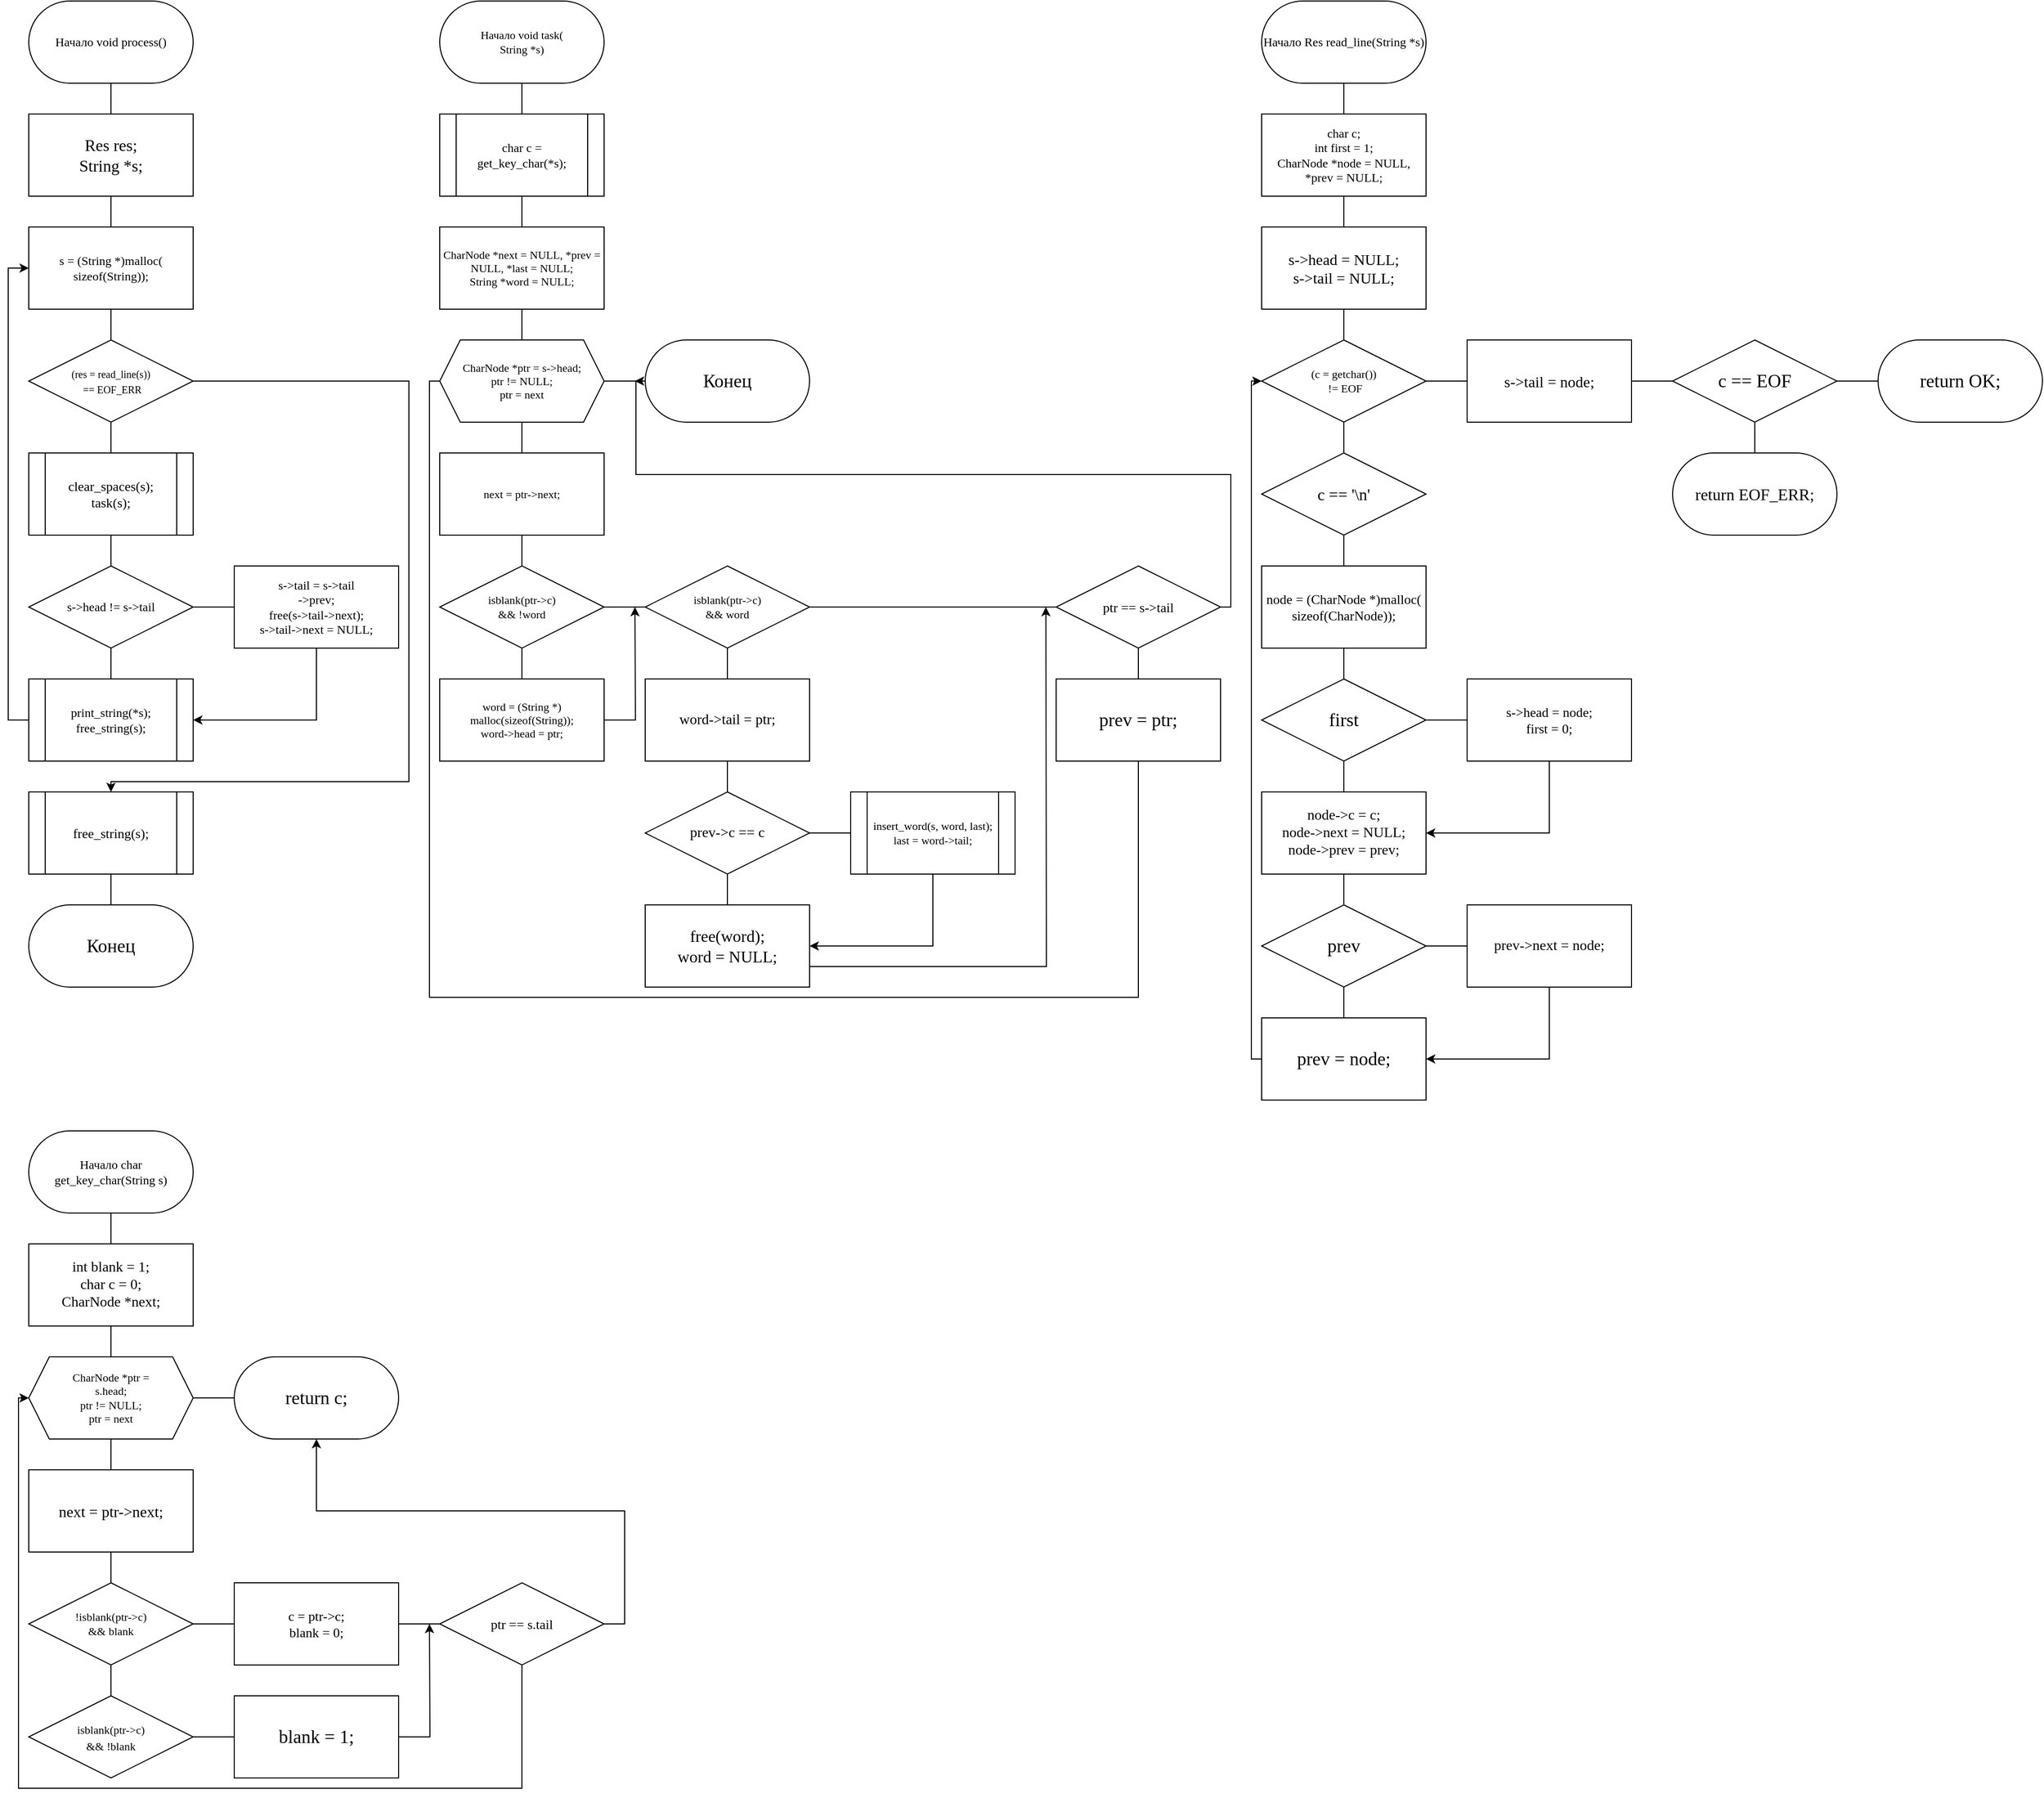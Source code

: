 <mxfile version="26.0.11">
  <diagram name="Страница — 1" id="3nzdwioMNdU5bhjPpn4M">
    <mxGraphModel dx="1164" dy="1396" grid="1" gridSize="10" guides="1" tooltips="1" connect="1" arrows="1" fold="1" page="1" pageScale="1" pageWidth="3300" pageHeight="2339" math="0" shadow="0">
      <root>
        <mxCell id="0" />
        <mxCell id="1" parent="0" />
        <mxCell id="YGld60m3BobG-WvfS-7C-3" style="edgeStyle=orthogonalEdgeStyle;rounded=0;orthogonalLoop=1;jettySize=auto;html=1;exitX=0.5;exitY=1;exitDx=0;exitDy=0;entryX=0.5;entryY=0;entryDx=0;entryDy=0;endArrow=none;startFill=0;" edge="1" parent="1" source="XzOcoUJZ9QDszm1NcNFP-1" target="XzOcoUJZ9QDszm1NcNFP-2">
          <mxGeometry relative="1" as="geometry" />
        </mxCell>
        <mxCell id="XzOcoUJZ9QDszm1NcNFP-1" value="&lt;font face=&quot;Lucida Console&quot;&gt;Начало void process()&lt;/font&gt;" style="rounded=1;whiteSpace=wrap;html=1;arcSize=50;" parent="1" vertex="1">
          <mxGeometry x="40" y="40" width="160" height="80" as="geometry" />
        </mxCell>
        <mxCell id="YGld60m3BobG-WvfS-7C-4" style="edgeStyle=orthogonalEdgeStyle;shape=connector;rounded=0;orthogonalLoop=1;jettySize=auto;html=1;exitX=0.5;exitY=1;exitDx=0;exitDy=0;entryX=0.5;entryY=0;entryDx=0;entryDy=0;strokeColor=default;align=center;verticalAlign=middle;fontFamily=Helvetica;fontSize=11;fontColor=default;labelBackgroundColor=default;startFill=0;endArrow=none;" edge="1" parent="1" source="XzOcoUJZ9QDszm1NcNFP-2" target="XzOcoUJZ9QDszm1NcNFP-3">
          <mxGeometry relative="1" as="geometry" />
        </mxCell>
        <mxCell id="XzOcoUJZ9QDszm1NcNFP-2" value="&lt;font style=&quot;font-size: 16px;&quot; face=&quot;Lucida Console&quot;&gt;Res res;&lt;/font&gt;&lt;div&gt;&lt;font style=&quot;font-size: 16px;&quot; face=&quot;Lucida Console&quot;&gt;String *s;&lt;/font&gt;&lt;/div&gt;" style="rounded=0;whiteSpace=wrap;html=1;strokeColor=default;align=center;verticalAlign=middle;arcSize=50;fontFamily=Helvetica;fontSize=12;fontColor=default;fillColor=default;" parent="1" vertex="1">
          <mxGeometry x="40" y="150" width="160" height="80" as="geometry" />
        </mxCell>
        <mxCell id="YGld60m3BobG-WvfS-7C-5" style="edgeStyle=orthogonalEdgeStyle;shape=connector;rounded=0;orthogonalLoop=1;jettySize=auto;html=1;exitX=0.5;exitY=1;exitDx=0;exitDy=0;entryX=0.5;entryY=0;entryDx=0;entryDy=0;strokeColor=default;align=center;verticalAlign=middle;fontFamily=Helvetica;fontSize=11;fontColor=default;labelBackgroundColor=default;startFill=0;endArrow=none;" edge="1" parent="1" source="XzOcoUJZ9QDszm1NcNFP-3" target="XzOcoUJZ9QDszm1NcNFP-4">
          <mxGeometry relative="1" as="geometry" />
        </mxCell>
        <mxCell id="XzOcoUJZ9QDszm1NcNFP-3" value="&lt;font face=&quot;Lucida Console&quot;&gt;s = (String *)malloc(&lt;br&gt;sizeof(String));&lt;/font&gt;" style="rounded=0;whiteSpace=wrap;html=1;strokeColor=default;align=center;verticalAlign=middle;arcSize=50;fontFamily=Helvetica;fontSize=12;fontColor=default;fillColor=default;" parent="1" vertex="1">
          <mxGeometry x="40" y="260" width="160" height="80" as="geometry" />
        </mxCell>
        <mxCell id="YGld60m3BobG-WvfS-7C-6" style="edgeStyle=orthogonalEdgeStyle;shape=connector;rounded=0;orthogonalLoop=1;jettySize=auto;html=1;exitX=0.5;exitY=1;exitDx=0;exitDy=0;entryX=0.5;entryY=0;entryDx=0;entryDy=0;strokeColor=default;align=center;verticalAlign=middle;fontFamily=Helvetica;fontSize=11;fontColor=default;labelBackgroundColor=default;startFill=0;endArrow=none;" edge="1" parent="1" source="XzOcoUJZ9QDszm1NcNFP-4" target="XzOcoUJZ9QDszm1NcNFP-6">
          <mxGeometry relative="1" as="geometry" />
        </mxCell>
        <mxCell id="YGld60m3BobG-WvfS-7C-13" style="edgeStyle=orthogonalEdgeStyle;shape=connector;rounded=0;orthogonalLoop=1;jettySize=auto;html=1;exitX=1;exitY=0.5;exitDx=0;exitDy=0;entryX=0.5;entryY=0;entryDx=0;entryDy=0;strokeColor=default;align=center;verticalAlign=middle;fontFamily=Helvetica;fontSize=11;fontColor=default;labelBackgroundColor=default;startFill=0;endArrow=classic;endFill=1;" edge="1" parent="1" source="XzOcoUJZ9QDszm1NcNFP-4" target="YGld60m3BobG-WvfS-7C-1">
          <mxGeometry relative="1" as="geometry">
            <Array as="points">
              <mxPoint x="410" y="410" />
              <mxPoint x="410" y="800" />
              <mxPoint x="120" y="800" />
            </Array>
          </mxGeometry>
        </mxCell>
        <mxCell id="XzOcoUJZ9QDszm1NcNFP-4" value="&lt;font style=&quot;font-size: 10px;&quot; face=&quot;Lucida Console&quot;&gt;(res = read_line(s))&lt;br&gt;&amp;nbsp;== EOF_ERR&lt;/font&gt;" style="rhombus;whiteSpace=wrap;html=1;rounded=0;strokeColor=default;align=center;verticalAlign=middle;arcSize=50;fontFamily=Helvetica;fontSize=12;fontColor=default;fillColor=default;" parent="1" vertex="1">
          <mxGeometry x="40" y="370" width="160" height="80" as="geometry" />
        </mxCell>
        <mxCell id="YGld60m3BobG-WvfS-7C-7" style="edgeStyle=orthogonalEdgeStyle;shape=connector;rounded=0;orthogonalLoop=1;jettySize=auto;html=1;exitX=0.5;exitY=1;exitDx=0;exitDy=0;entryX=0.5;entryY=0;entryDx=0;entryDy=0;strokeColor=default;align=center;verticalAlign=middle;fontFamily=Helvetica;fontSize=11;fontColor=default;labelBackgroundColor=default;startFill=0;endArrow=none;" edge="1" parent="1" source="XzOcoUJZ9QDszm1NcNFP-6" target="XzOcoUJZ9QDszm1NcNFP-7">
          <mxGeometry relative="1" as="geometry" />
        </mxCell>
        <mxCell id="XzOcoUJZ9QDszm1NcNFP-6" value="&lt;font style=&quot;font-size: 13px;&quot; face=&quot;Lucida Console&quot;&gt;clear_spaces(s);&lt;br&gt;task(s);&lt;/font&gt;" style="shape=process;whiteSpace=wrap;html=1;backgroundOutline=1;rounded=0;strokeColor=default;align=center;verticalAlign=middle;arcSize=50;fontFamily=Helvetica;fontSize=12;fontColor=default;fillColor=default;" parent="1" vertex="1">
          <mxGeometry x="40" y="480" width="160" height="80" as="geometry" />
        </mxCell>
        <mxCell id="YGld60m3BobG-WvfS-7C-8" style="edgeStyle=orthogonalEdgeStyle;shape=connector;rounded=0;orthogonalLoop=1;jettySize=auto;html=1;exitX=1;exitY=0.5;exitDx=0;exitDy=0;entryX=0;entryY=0.5;entryDx=0;entryDy=0;strokeColor=default;align=center;verticalAlign=middle;fontFamily=Helvetica;fontSize=11;fontColor=default;labelBackgroundColor=default;startFill=0;endArrow=none;" edge="1" parent="1" source="XzOcoUJZ9QDszm1NcNFP-7" target="XzOcoUJZ9QDszm1NcNFP-8">
          <mxGeometry relative="1" as="geometry" />
        </mxCell>
        <mxCell id="YGld60m3BobG-WvfS-7C-9" style="edgeStyle=orthogonalEdgeStyle;shape=connector;rounded=0;orthogonalLoop=1;jettySize=auto;html=1;exitX=0.5;exitY=1;exitDx=0;exitDy=0;entryX=0.5;entryY=0;entryDx=0;entryDy=0;strokeColor=default;align=center;verticalAlign=middle;fontFamily=Helvetica;fontSize=11;fontColor=default;labelBackgroundColor=default;startFill=0;endArrow=none;" edge="1" parent="1" source="XzOcoUJZ9QDszm1NcNFP-7" target="XzOcoUJZ9QDszm1NcNFP-9">
          <mxGeometry relative="1" as="geometry" />
        </mxCell>
        <mxCell id="XzOcoUJZ9QDszm1NcNFP-7" value="&lt;font face=&quot;Lucida Console&quot;&gt;s-&amp;gt;head != s-&amp;gt;tail&lt;/font&gt;" style="rhombus;whiteSpace=wrap;html=1;rounded=0;strokeColor=default;align=center;verticalAlign=middle;arcSize=50;fontFamily=Helvetica;fontSize=12;fontColor=default;fillColor=default;" parent="1" vertex="1">
          <mxGeometry x="40" y="590" width="160" height="80" as="geometry" />
        </mxCell>
        <mxCell id="YGld60m3BobG-WvfS-7C-14" style="edgeStyle=orthogonalEdgeStyle;shape=connector;rounded=0;orthogonalLoop=1;jettySize=auto;html=1;exitX=0.5;exitY=1;exitDx=0;exitDy=0;entryX=1;entryY=0.5;entryDx=0;entryDy=0;strokeColor=default;align=center;verticalAlign=middle;fontFamily=Helvetica;fontSize=11;fontColor=default;labelBackgroundColor=default;startFill=0;endArrow=classic;endFill=1;" edge="1" parent="1" source="XzOcoUJZ9QDszm1NcNFP-8" target="XzOcoUJZ9QDszm1NcNFP-9">
          <mxGeometry relative="1" as="geometry" />
        </mxCell>
        <mxCell id="XzOcoUJZ9QDszm1NcNFP-8" value="&lt;font face=&quot;Lucida Console&quot;&gt;s-&amp;gt;tail = s-&amp;gt;tail&lt;br&gt;-&amp;gt;prev;&lt;br&gt;free(s-&amp;gt;tail-&amp;gt;next);&lt;br&gt;s-&amp;gt;tail-&amp;gt;next = NULL;&lt;/font&gt;" style="rounded=0;whiteSpace=wrap;html=1;strokeColor=default;align=center;verticalAlign=middle;arcSize=50;fontFamily=Helvetica;fontSize=12;fontColor=default;fillColor=default;" parent="1" vertex="1">
          <mxGeometry x="240" y="590" width="160" height="80" as="geometry" />
        </mxCell>
        <mxCell id="YGld60m3BobG-WvfS-7C-12" style="edgeStyle=orthogonalEdgeStyle;shape=connector;rounded=0;orthogonalLoop=1;jettySize=auto;html=1;exitX=0;exitY=0.5;exitDx=0;exitDy=0;entryX=0;entryY=0.5;entryDx=0;entryDy=0;strokeColor=default;align=center;verticalAlign=middle;fontFamily=Helvetica;fontSize=11;fontColor=default;labelBackgroundColor=default;startFill=0;endArrow=classic;endFill=1;" edge="1" parent="1" source="XzOcoUJZ9QDszm1NcNFP-9" target="XzOcoUJZ9QDszm1NcNFP-3">
          <mxGeometry relative="1" as="geometry" />
        </mxCell>
        <mxCell id="XzOcoUJZ9QDszm1NcNFP-9" value="&lt;font face=&quot;Lucida Console&quot;&gt;print_string(*s);&lt;br&gt;free_string(s);&lt;/font&gt;" style="shape=process;whiteSpace=wrap;html=1;backgroundOutline=1;rounded=0;strokeColor=default;align=center;verticalAlign=middle;arcSize=50;fontFamily=Helvetica;fontSize=12;fontColor=default;fillColor=default;" parent="1" vertex="1">
          <mxGeometry x="40" y="700" width="160" height="80" as="geometry" />
        </mxCell>
        <mxCell id="YGld60m3BobG-WvfS-7C-11" style="edgeStyle=orthogonalEdgeStyle;shape=connector;rounded=0;orthogonalLoop=1;jettySize=auto;html=1;exitX=0.5;exitY=1;exitDx=0;exitDy=0;entryX=0.5;entryY=0;entryDx=0;entryDy=0;strokeColor=default;align=center;verticalAlign=middle;fontFamily=Helvetica;fontSize=11;fontColor=default;labelBackgroundColor=default;startFill=0;endArrow=none;" edge="1" parent="1" source="YGld60m3BobG-WvfS-7C-1" target="YGld60m3BobG-WvfS-7C-2">
          <mxGeometry relative="1" as="geometry" />
        </mxCell>
        <mxCell id="YGld60m3BobG-WvfS-7C-1" value="&lt;font style=&quot;font-size: 13px;&quot; face=&quot;Lucida Console&quot;&gt;free_string(s);&lt;/font&gt;" style="shape=process;whiteSpace=wrap;html=1;backgroundOutline=1;" vertex="1" parent="1">
          <mxGeometry x="40" y="810" width="160" height="80" as="geometry" />
        </mxCell>
        <mxCell id="YGld60m3BobG-WvfS-7C-2" value="&lt;font style=&quot;font-size: 18px;&quot; face=&quot;Lucida Console&quot;&gt;Конец&lt;/font&gt;" style="rounded=1;whiteSpace=wrap;html=1;arcSize=50;" vertex="1" parent="1">
          <mxGeometry x="40" y="920" width="160" height="80" as="geometry" />
        </mxCell>
        <mxCell id="YGld60m3BobG-WvfS-7C-30" style="edgeStyle=orthogonalEdgeStyle;shape=connector;rounded=0;orthogonalLoop=1;jettySize=auto;html=1;exitX=0.5;exitY=1;exitDx=0;exitDy=0;entryX=0.5;entryY=0;entryDx=0;entryDy=0;strokeColor=default;align=center;verticalAlign=middle;fontFamily=Helvetica;fontSize=11;fontColor=default;labelBackgroundColor=default;startFill=0;endArrow=none;" edge="1" parent="1" source="YGld60m3BobG-WvfS-7C-15" target="YGld60m3BobG-WvfS-7C-17">
          <mxGeometry relative="1" as="geometry" />
        </mxCell>
        <mxCell id="YGld60m3BobG-WvfS-7C-15" value="&lt;font face=&quot;Lucida Console&quot;&gt;Начало void task(&lt;br&gt;String *s)&lt;/font&gt;" style="rounded=1;whiteSpace=wrap;html=1;fontFamily=Helvetica;fontSize=11;fontColor=default;labelBackgroundColor=default;arcSize=50;" vertex="1" parent="1">
          <mxGeometry x="440" y="40" width="160" height="80" as="geometry" />
        </mxCell>
        <mxCell id="YGld60m3BobG-WvfS-7C-31" style="edgeStyle=orthogonalEdgeStyle;shape=connector;rounded=0;orthogonalLoop=1;jettySize=auto;html=1;exitX=0.5;exitY=1;exitDx=0;exitDy=0;entryX=0.5;entryY=0;entryDx=0;entryDy=0;strokeColor=default;align=center;verticalAlign=middle;fontFamily=Helvetica;fontSize=11;fontColor=default;labelBackgroundColor=default;startFill=0;endArrow=none;" edge="1" parent="1" source="YGld60m3BobG-WvfS-7C-17" target="YGld60m3BobG-WvfS-7C-18">
          <mxGeometry relative="1" as="geometry" />
        </mxCell>
        <mxCell id="YGld60m3BobG-WvfS-7C-17" value="&lt;font face=&quot;Lucida Console&quot;&gt;char c = get_key_char(*s);&lt;/font&gt;" style="shape=process;whiteSpace=wrap;html=1;backgroundOutline=1;" vertex="1" parent="1">
          <mxGeometry x="440" y="150" width="160" height="80" as="geometry" />
        </mxCell>
        <mxCell id="YGld60m3BobG-WvfS-7C-32" style="edgeStyle=orthogonalEdgeStyle;shape=connector;rounded=0;orthogonalLoop=1;jettySize=auto;html=1;exitX=0.5;exitY=1;exitDx=0;exitDy=0;entryX=0.5;entryY=0;entryDx=0;entryDy=0;strokeColor=default;align=center;verticalAlign=middle;fontFamily=Helvetica;fontSize=11;fontColor=default;labelBackgroundColor=default;startFill=0;endArrow=none;" edge="1" parent="1" source="YGld60m3BobG-WvfS-7C-18" target="YGld60m3BobG-WvfS-7C-19">
          <mxGeometry relative="1" as="geometry" />
        </mxCell>
        <mxCell id="YGld60m3BobG-WvfS-7C-18" value="&lt;font face=&quot;Lucida Console&quot;&gt;CharNode *next = NULL, *prev = NULL, *last = NULL;&lt;/font&gt;&lt;div&gt;&lt;font face=&quot;Lucida Console&quot;&gt;String *word = NULL;&lt;/font&gt;&lt;/div&gt;" style="rounded=0;whiteSpace=wrap;html=1;fontFamily=Helvetica;fontSize=11;fontColor=default;labelBackgroundColor=none;" vertex="1" parent="1">
          <mxGeometry x="440" y="260" width="160" height="80" as="geometry" />
        </mxCell>
        <mxCell id="YGld60m3BobG-WvfS-7C-33" style="edgeStyle=orthogonalEdgeStyle;shape=connector;rounded=0;orthogonalLoop=1;jettySize=auto;html=1;exitX=0.5;exitY=1;exitDx=0;exitDy=0;entryX=0.5;entryY=0;entryDx=0;entryDy=0;strokeColor=default;align=center;verticalAlign=middle;fontFamily=Helvetica;fontSize=11;fontColor=default;labelBackgroundColor=default;startFill=0;endArrow=none;" edge="1" parent="1" source="YGld60m3BobG-WvfS-7C-19" target="YGld60m3BobG-WvfS-7C-20">
          <mxGeometry relative="1" as="geometry" />
        </mxCell>
        <mxCell id="YGld60m3BobG-WvfS-7C-46" style="edgeStyle=orthogonalEdgeStyle;shape=connector;rounded=0;orthogonalLoop=1;jettySize=auto;html=1;exitX=1;exitY=0.5;exitDx=0;exitDy=0;entryX=0;entryY=0.5;entryDx=0;entryDy=0;strokeColor=default;align=center;verticalAlign=middle;fontFamily=Helvetica;fontSize=11;fontColor=default;labelBackgroundColor=default;startFill=0;endArrow=none;" edge="1" parent="1" source="YGld60m3BobG-WvfS-7C-19" target="YGld60m3BobG-WvfS-7C-45">
          <mxGeometry relative="1" as="geometry" />
        </mxCell>
        <mxCell id="YGld60m3BobG-WvfS-7C-19" value="&lt;font face=&quot;Lucida Console&quot;&gt;CharNode *ptr = s-&amp;gt;head;&lt;br&gt;ptr != NULL;&lt;br&gt;ptr = next&lt;/font&gt;" style="shape=hexagon;perimeter=hexagonPerimeter2;whiteSpace=wrap;html=1;fixedSize=1;fontFamily=Helvetica;fontSize=11;fontColor=default;labelBackgroundColor=none;" vertex="1" parent="1">
          <mxGeometry x="440" y="370" width="160" height="80" as="geometry" />
        </mxCell>
        <mxCell id="YGld60m3BobG-WvfS-7C-34" style="edgeStyle=orthogonalEdgeStyle;shape=connector;rounded=0;orthogonalLoop=1;jettySize=auto;html=1;exitX=0.5;exitY=1;exitDx=0;exitDy=0;entryX=0.5;entryY=0;entryDx=0;entryDy=0;strokeColor=default;align=center;verticalAlign=middle;fontFamily=Helvetica;fontSize=11;fontColor=default;labelBackgroundColor=default;startFill=0;endArrow=none;" edge="1" parent="1" source="YGld60m3BobG-WvfS-7C-20" target="YGld60m3BobG-WvfS-7C-21">
          <mxGeometry relative="1" as="geometry" />
        </mxCell>
        <mxCell id="YGld60m3BobG-WvfS-7C-20" value="&lt;font face=&quot;Lucida Console&quot;&gt;next = ptr-&amp;gt;next;&lt;/font&gt;" style="rounded=0;whiteSpace=wrap;html=1;fontFamily=Helvetica;fontSize=11;fontColor=default;labelBackgroundColor=default;" vertex="1" parent="1">
          <mxGeometry x="440" y="480" width="160" height="80" as="geometry" />
        </mxCell>
        <mxCell id="YGld60m3BobG-WvfS-7C-35" style="edgeStyle=orthogonalEdgeStyle;shape=connector;rounded=0;orthogonalLoop=1;jettySize=auto;html=1;exitX=0.5;exitY=1;exitDx=0;exitDy=0;entryX=0.5;entryY=0;entryDx=0;entryDy=0;strokeColor=default;align=center;verticalAlign=middle;fontFamily=Helvetica;fontSize=11;fontColor=default;labelBackgroundColor=default;startFill=0;endArrow=none;" edge="1" parent="1" source="YGld60m3BobG-WvfS-7C-21" target="YGld60m3BobG-WvfS-7C-22">
          <mxGeometry relative="1" as="geometry" />
        </mxCell>
        <mxCell id="YGld60m3BobG-WvfS-7C-36" style="edgeStyle=orthogonalEdgeStyle;shape=connector;rounded=0;orthogonalLoop=1;jettySize=auto;html=1;exitX=1;exitY=0.5;exitDx=0;exitDy=0;entryX=0;entryY=0.5;entryDx=0;entryDy=0;strokeColor=default;align=center;verticalAlign=middle;fontFamily=Helvetica;fontSize=11;fontColor=default;labelBackgroundColor=default;startFill=0;endArrow=none;" edge="1" parent="1" source="YGld60m3BobG-WvfS-7C-21" target="YGld60m3BobG-WvfS-7C-23">
          <mxGeometry relative="1" as="geometry" />
        </mxCell>
        <mxCell id="YGld60m3BobG-WvfS-7C-21" value="&lt;font face=&quot;Lucida Console&quot;&gt;isblank(ptr-&amp;gt;c) &lt;br&gt;&amp;amp;&amp;amp; !word&lt;/font&gt;" style="rhombus;whiteSpace=wrap;html=1;fontFamily=Helvetica;fontSize=11;fontColor=default;labelBackgroundColor=none;" vertex="1" parent="1">
          <mxGeometry x="440" y="590" width="160" height="80" as="geometry" />
        </mxCell>
        <mxCell id="YGld60m3BobG-WvfS-7C-37" style="edgeStyle=orthogonalEdgeStyle;shape=connector;rounded=0;orthogonalLoop=1;jettySize=auto;html=1;exitX=1;exitY=0.5;exitDx=0;exitDy=0;strokeColor=default;align=center;verticalAlign=middle;fontFamily=Helvetica;fontSize=11;fontColor=default;labelBackgroundColor=default;startFill=0;endArrow=classic;endFill=1;" edge="1" parent="1" source="YGld60m3BobG-WvfS-7C-22">
          <mxGeometry relative="1" as="geometry">
            <mxPoint x="630" y="630.0" as="targetPoint" />
          </mxGeometry>
        </mxCell>
        <mxCell id="YGld60m3BobG-WvfS-7C-22" value="&lt;div&gt;&lt;font&gt;&lt;font face=&quot;Lucida Console&quot; style=&quot;&quot;&gt;word = (String *)&lt;br&gt;malloc(sizeof(String));&lt;br&gt;&lt;/font&gt;&lt;span style=&quot;font-family: &amp;quot;Lucida Console&amp;quot;; color: light-dark(rgb(0, 0, 0), rgb(255, 255, 255));&quot;&gt;word-&amp;gt;head = ptr;&lt;/span&gt;&lt;/font&gt;&lt;/div&gt;" style="rounded=0;whiteSpace=wrap;html=1;fontFamily=Helvetica;fontSize=11;fontColor=default;labelBackgroundColor=none;" vertex="1" parent="1">
          <mxGeometry x="440" y="700" width="160" height="80" as="geometry" />
        </mxCell>
        <mxCell id="YGld60m3BobG-WvfS-7C-38" style="edgeStyle=orthogonalEdgeStyle;shape=connector;rounded=0;orthogonalLoop=1;jettySize=auto;html=1;exitX=0.5;exitY=1;exitDx=0;exitDy=0;entryX=0.5;entryY=0;entryDx=0;entryDy=0;strokeColor=default;align=center;verticalAlign=middle;fontFamily=Helvetica;fontSize=11;fontColor=default;labelBackgroundColor=default;startFill=0;endArrow=none;" edge="1" parent="1" source="YGld60m3BobG-WvfS-7C-23" target="YGld60m3BobG-WvfS-7C-24">
          <mxGeometry relative="1" as="geometry" />
        </mxCell>
        <mxCell id="YGld60m3BobG-WvfS-7C-43" style="edgeStyle=orthogonalEdgeStyle;shape=connector;rounded=0;orthogonalLoop=1;jettySize=auto;html=1;exitX=1;exitY=0.5;exitDx=0;exitDy=0;entryX=0;entryY=0.5;entryDx=0;entryDy=0;strokeColor=default;align=center;verticalAlign=middle;fontFamily=Helvetica;fontSize=11;fontColor=default;labelBackgroundColor=default;startFill=0;endArrow=none;" edge="1" parent="1" source="YGld60m3BobG-WvfS-7C-23" target="YGld60m3BobG-WvfS-7C-28">
          <mxGeometry relative="1" as="geometry" />
        </mxCell>
        <mxCell id="YGld60m3BobG-WvfS-7C-23" value="&lt;font face=&quot;Lucida Console&quot;&gt;isblank(ptr-&amp;gt;c) &lt;br&gt;&amp;amp;&amp;amp; word&lt;/font&gt;" style="rhombus;whiteSpace=wrap;html=1;fontFamily=Helvetica;fontSize=11;fontColor=default;labelBackgroundColor=default;" vertex="1" parent="1">
          <mxGeometry x="640" y="590" width="160" height="80" as="geometry" />
        </mxCell>
        <mxCell id="YGld60m3BobG-WvfS-7C-39" style="edgeStyle=orthogonalEdgeStyle;shape=connector;rounded=0;orthogonalLoop=1;jettySize=auto;html=1;exitX=0.5;exitY=1;exitDx=0;exitDy=0;entryX=0.5;entryY=0;entryDx=0;entryDy=0;strokeColor=default;align=center;verticalAlign=middle;fontFamily=Helvetica;fontSize=11;fontColor=default;labelBackgroundColor=default;startFill=0;endArrow=none;" edge="1" parent="1" source="YGld60m3BobG-WvfS-7C-24" target="YGld60m3BobG-WvfS-7C-25">
          <mxGeometry relative="1" as="geometry" />
        </mxCell>
        <mxCell id="YGld60m3BobG-WvfS-7C-24" value="&lt;font style=&quot;font-size: 14px;&quot; face=&quot;Lucida Console&quot;&gt;word-&amp;gt;tail = ptr;&lt;/font&gt;" style="rounded=0;whiteSpace=wrap;html=1;fontFamily=Helvetica;fontSize=11;fontColor=default;labelBackgroundColor=default;" vertex="1" parent="1">
          <mxGeometry x="640" y="700" width="160" height="80" as="geometry" />
        </mxCell>
        <mxCell id="YGld60m3BobG-WvfS-7C-40" style="edgeStyle=orthogonalEdgeStyle;shape=connector;rounded=0;orthogonalLoop=1;jettySize=auto;html=1;exitX=1;exitY=0.5;exitDx=0;exitDy=0;entryX=0;entryY=0.5;entryDx=0;entryDy=0;strokeColor=default;align=center;verticalAlign=middle;fontFamily=Helvetica;fontSize=11;fontColor=default;labelBackgroundColor=default;startFill=0;endArrow=none;" edge="1" parent="1" source="YGld60m3BobG-WvfS-7C-25" target="YGld60m3BobG-WvfS-7C-26">
          <mxGeometry relative="1" as="geometry" />
        </mxCell>
        <mxCell id="YGld60m3BobG-WvfS-7C-42" style="edgeStyle=orthogonalEdgeStyle;shape=connector;rounded=0;orthogonalLoop=1;jettySize=auto;html=1;exitX=0.5;exitY=1;exitDx=0;exitDy=0;entryX=0.5;entryY=0;entryDx=0;entryDy=0;strokeColor=default;align=center;verticalAlign=middle;fontFamily=Helvetica;fontSize=11;fontColor=default;labelBackgroundColor=default;startFill=0;endArrow=none;" edge="1" parent="1" source="YGld60m3BobG-WvfS-7C-25" target="YGld60m3BobG-WvfS-7C-27">
          <mxGeometry relative="1" as="geometry" />
        </mxCell>
        <mxCell id="YGld60m3BobG-WvfS-7C-25" value="&lt;font style=&quot;font-size: 14px;&quot; face=&quot;Lucida Console&quot;&gt;prev-&amp;gt;c == c&lt;/font&gt;" style="rhombus;whiteSpace=wrap;html=1;fontFamily=Helvetica;fontSize=11;fontColor=default;labelBackgroundColor=default;" vertex="1" parent="1">
          <mxGeometry x="640" y="810" width="160" height="80" as="geometry" />
        </mxCell>
        <mxCell id="YGld60m3BobG-WvfS-7C-41" style="edgeStyle=orthogonalEdgeStyle;shape=connector;rounded=0;orthogonalLoop=1;jettySize=auto;html=1;exitX=0.5;exitY=1;exitDx=0;exitDy=0;entryX=1;entryY=0.5;entryDx=0;entryDy=0;strokeColor=default;align=center;verticalAlign=middle;fontFamily=Helvetica;fontSize=11;fontColor=default;labelBackgroundColor=default;startFill=0;endArrow=classic;endFill=1;" edge="1" parent="1" source="YGld60m3BobG-WvfS-7C-26" target="YGld60m3BobG-WvfS-7C-27">
          <mxGeometry relative="1" as="geometry" />
        </mxCell>
        <mxCell id="YGld60m3BobG-WvfS-7C-26" value="&lt;font face=&quot;Lucida Console&quot;&gt;insert_word(s, word, last);&lt;br&gt;last = word-&amp;gt;tail;&lt;/font&gt;" style="shape=process;whiteSpace=wrap;html=1;backgroundOutline=1;fontFamily=Helvetica;fontSize=11;fontColor=default;labelBackgroundColor=none;" vertex="1" parent="1">
          <mxGeometry x="840" y="810" width="160" height="80" as="geometry" />
        </mxCell>
        <mxCell id="YGld60m3BobG-WvfS-7C-44" style="edgeStyle=orthogonalEdgeStyle;shape=connector;rounded=0;orthogonalLoop=1;jettySize=auto;html=1;exitX=1;exitY=0.75;exitDx=0;exitDy=0;strokeColor=default;align=center;verticalAlign=middle;fontFamily=Helvetica;fontSize=11;fontColor=default;labelBackgroundColor=default;startFill=0;endArrow=classic;endFill=1;" edge="1" parent="1" source="YGld60m3BobG-WvfS-7C-27">
          <mxGeometry relative="1" as="geometry">
            <mxPoint x="1030" y="630" as="targetPoint" />
          </mxGeometry>
        </mxCell>
        <mxCell id="YGld60m3BobG-WvfS-7C-27" value="&lt;font style=&quot;font-size: 16px;&quot; face=&quot;Lucida Console&quot;&gt;free(word);&lt;br&gt;word = NULL;&lt;/font&gt;" style="rounded=0;whiteSpace=wrap;html=1;fontFamily=Helvetica;fontSize=11;fontColor=default;labelBackgroundColor=default;" vertex="1" parent="1">
          <mxGeometry x="640" y="920" width="160" height="80" as="geometry" />
        </mxCell>
        <mxCell id="YGld60m3BobG-WvfS-7C-47" style="edgeStyle=orthogonalEdgeStyle;shape=connector;rounded=0;orthogonalLoop=1;jettySize=auto;html=1;exitX=0.5;exitY=1;exitDx=0;exitDy=0;entryX=0.5;entryY=0;entryDx=0;entryDy=0;strokeColor=default;align=center;verticalAlign=middle;fontFamily=Helvetica;fontSize=11;fontColor=default;labelBackgroundColor=default;startFill=0;endArrow=none;" edge="1" parent="1" source="YGld60m3BobG-WvfS-7C-28" target="YGld60m3BobG-WvfS-7C-29">
          <mxGeometry relative="1" as="geometry" />
        </mxCell>
        <mxCell id="YGld60m3BobG-WvfS-7C-48" style="edgeStyle=orthogonalEdgeStyle;shape=connector;rounded=0;orthogonalLoop=1;jettySize=auto;html=1;exitX=1;exitY=0.5;exitDx=0;exitDy=0;strokeColor=default;align=center;verticalAlign=middle;fontFamily=Helvetica;fontSize=11;fontColor=default;labelBackgroundColor=default;startFill=0;endArrow=classic;endFill=1;" edge="1" parent="1" source="YGld60m3BobG-WvfS-7C-28">
          <mxGeometry relative="1" as="geometry">
            <mxPoint x="630" y="410" as="targetPoint" />
            <Array as="points">
              <mxPoint x="1210" y="630" />
              <mxPoint x="1210" y="501" />
              <mxPoint x="631" y="501" />
            </Array>
          </mxGeometry>
        </mxCell>
        <mxCell id="YGld60m3BobG-WvfS-7C-28" value="&lt;font style=&quot;font-size: 13px;&quot; face=&quot;Lucida Console&quot;&gt;ptr == s-&amp;gt;tail&lt;/font&gt;" style="rhombus;whiteSpace=wrap;html=1;fontFamily=Helvetica;fontSize=11;fontColor=default;labelBackgroundColor=default;" vertex="1" parent="1">
          <mxGeometry x="1040" y="590" width="160" height="80" as="geometry" />
        </mxCell>
        <mxCell id="YGld60m3BobG-WvfS-7C-49" style="edgeStyle=orthogonalEdgeStyle;shape=connector;rounded=0;orthogonalLoop=1;jettySize=auto;html=1;exitX=0.5;exitY=1;exitDx=0;exitDy=0;entryX=0;entryY=0.5;entryDx=0;entryDy=0;strokeColor=default;align=center;verticalAlign=middle;fontFamily=Helvetica;fontSize=11;fontColor=default;labelBackgroundColor=default;startFill=0;endArrow=none;" edge="1" parent="1" source="YGld60m3BobG-WvfS-7C-29" target="YGld60m3BobG-WvfS-7C-19">
          <mxGeometry relative="1" as="geometry">
            <Array as="points">
              <mxPoint x="1120" y="1010" />
              <mxPoint x="430" y="1010" />
              <mxPoint x="430" y="410" />
            </Array>
          </mxGeometry>
        </mxCell>
        <mxCell id="YGld60m3BobG-WvfS-7C-29" value="&lt;font style=&quot;font-size: 18px;&quot; face=&quot;Lucida Console&quot;&gt;prev = ptr;&lt;/font&gt;" style="rounded=0;whiteSpace=wrap;html=1;fontFamily=Helvetica;fontSize=11;fontColor=default;labelBackgroundColor=default;" vertex="1" parent="1">
          <mxGeometry x="1040" y="700" width="160" height="80" as="geometry" />
        </mxCell>
        <mxCell id="YGld60m3BobG-WvfS-7C-45" value="&lt;font style=&quot;font-size: 18px;&quot; face=&quot;Lucida Console&quot;&gt;Конец&lt;/font&gt;" style="rounded=1;whiteSpace=wrap;html=1;fontFamily=Helvetica;fontSize=11;fontColor=default;labelBackgroundColor=default;arcSize=50;" vertex="1" parent="1">
          <mxGeometry x="640" y="370" width="160" height="80" as="geometry" />
        </mxCell>
        <mxCell id="YGld60m3BobG-WvfS-7C-66" style="edgeStyle=orthogonalEdgeStyle;shape=connector;rounded=0;orthogonalLoop=1;jettySize=auto;html=1;exitX=0.5;exitY=1;exitDx=0;exitDy=0;entryX=0.5;entryY=0;entryDx=0;entryDy=0;strokeColor=default;align=center;verticalAlign=middle;fontFamily=Helvetica;fontSize=11;fontColor=default;labelBackgroundColor=default;startFill=0;endArrow=none;" edge="1" parent="1" source="YGld60m3BobG-WvfS-7C-50" target="YGld60m3BobG-WvfS-7C-51">
          <mxGeometry relative="1" as="geometry" />
        </mxCell>
        <mxCell id="YGld60m3BobG-WvfS-7C-50" value="&lt;font style=&quot;font-size: 12px;&quot; face=&quot;Lucida Console&quot;&gt;Начало Res read_line(String *s)&lt;/font&gt;" style="rounded=1;whiteSpace=wrap;html=1;fontFamily=Helvetica;fontSize=11;fontColor=default;labelBackgroundColor=none;arcSize=50;" vertex="1" parent="1">
          <mxGeometry x="1240" y="40" width="160" height="80" as="geometry" />
        </mxCell>
        <mxCell id="YGld60m3BobG-WvfS-7C-67" style="edgeStyle=orthogonalEdgeStyle;shape=connector;rounded=0;orthogonalLoop=1;jettySize=auto;html=1;exitX=0.5;exitY=1;exitDx=0;exitDy=0;entryX=0.5;entryY=0;entryDx=0;entryDy=0;strokeColor=default;align=center;verticalAlign=middle;fontFamily=Helvetica;fontSize=11;fontColor=default;labelBackgroundColor=default;startFill=0;endArrow=none;" edge="1" parent="1" source="YGld60m3BobG-WvfS-7C-51" target="YGld60m3BobG-WvfS-7C-52">
          <mxGeometry relative="1" as="geometry" />
        </mxCell>
        <mxCell id="YGld60m3BobG-WvfS-7C-51" value="&lt;div&gt;&lt;font style=&quot;font-size: 12px;&quot; face=&quot;Lucida Console&quot;&gt;char c;&lt;/font&gt;&lt;/div&gt;&lt;div&gt;&lt;font style=&quot;font-size: 12px;&quot; face=&quot;Lucida Console&quot;&gt;int first = 1;&lt;/font&gt;&lt;/div&gt;&lt;div&gt;&lt;font style=&quot;font-size: 12px;&quot; face=&quot;Lucida Console&quot;&gt;CharNode *node = NULL, *prev = NULL;&lt;/font&gt;&lt;/div&gt;" style="rounded=0;whiteSpace=wrap;html=1;fontFamily=Helvetica;fontSize=11;fontColor=default;labelBackgroundColor=default;" vertex="1" parent="1">
          <mxGeometry x="1240" y="150" width="160" height="80" as="geometry" />
        </mxCell>
        <mxCell id="YGld60m3BobG-WvfS-7C-68" style="edgeStyle=orthogonalEdgeStyle;shape=connector;rounded=0;orthogonalLoop=1;jettySize=auto;html=1;exitX=0.5;exitY=1;exitDx=0;exitDy=0;entryX=0.5;entryY=0;entryDx=0;entryDy=0;strokeColor=default;align=center;verticalAlign=middle;fontFamily=Helvetica;fontSize=11;fontColor=default;labelBackgroundColor=default;startFill=0;endArrow=none;" edge="1" parent="1" source="YGld60m3BobG-WvfS-7C-52" target="YGld60m3BobG-WvfS-7C-53">
          <mxGeometry relative="1" as="geometry" />
        </mxCell>
        <mxCell id="YGld60m3BobG-WvfS-7C-52" value="&lt;font style=&quot;font-size: 15px;&quot; face=&quot;Lucida Console&quot;&gt;s-&amp;gt;head = NULL;&lt;br&gt;s-&amp;gt;tail = NULL;&lt;/font&gt;" style="rounded=0;whiteSpace=wrap;html=1;fontFamily=Helvetica;fontSize=11;fontColor=default;labelBackgroundColor=default;" vertex="1" parent="1">
          <mxGeometry x="1240" y="260" width="160" height="80" as="geometry" />
        </mxCell>
        <mxCell id="YGld60m3BobG-WvfS-7C-69" style="edgeStyle=orthogonalEdgeStyle;shape=connector;rounded=0;orthogonalLoop=1;jettySize=auto;html=1;exitX=0.5;exitY=1;exitDx=0;exitDy=0;entryX=0.5;entryY=0;entryDx=0;entryDy=0;strokeColor=default;align=center;verticalAlign=middle;fontFamily=Helvetica;fontSize=11;fontColor=default;labelBackgroundColor=default;startFill=0;endArrow=none;" edge="1" parent="1" source="YGld60m3BobG-WvfS-7C-53" target="YGld60m3BobG-WvfS-7C-54">
          <mxGeometry relative="1" as="geometry" />
        </mxCell>
        <mxCell id="YGld60m3BobG-WvfS-7C-80" style="edgeStyle=orthogonalEdgeStyle;shape=connector;rounded=0;orthogonalLoop=1;jettySize=auto;html=1;exitX=1;exitY=0.5;exitDx=0;exitDy=0;entryX=0;entryY=0.5;entryDx=0;entryDy=0;strokeColor=default;align=center;verticalAlign=middle;fontFamily=Helvetica;fontSize=11;fontColor=default;labelBackgroundColor=default;startFill=0;endArrow=none;" edge="1" parent="1" source="YGld60m3BobG-WvfS-7C-53" target="YGld60m3BobG-WvfS-7C-62">
          <mxGeometry relative="1" as="geometry" />
        </mxCell>
        <mxCell id="YGld60m3BobG-WvfS-7C-53" value="&lt;font face=&quot;Lucida Console&quot;&gt;(c = getchar())&lt;br&gt;&amp;nbsp;!= EOF&lt;/font&gt;" style="rhombus;whiteSpace=wrap;html=1;fontFamily=Helvetica;fontSize=11;fontColor=default;labelBackgroundColor=none;" vertex="1" parent="1">
          <mxGeometry x="1240" y="370" width="160" height="80" as="geometry" />
        </mxCell>
        <mxCell id="YGld60m3BobG-WvfS-7C-70" style="edgeStyle=orthogonalEdgeStyle;shape=connector;rounded=0;orthogonalLoop=1;jettySize=auto;html=1;exitX=0.5;exitY=1;exitDx=0;exitDy=0;entryX=0.5;entryY=0;entryDx=0;entryDy=0;strokeColor=default;align=center;verticalAlign=middle;fontFamily=Helvetica;fontSize=11;fontColor=default;labelBackgroundColor=default;startFill=0;endArrow=none;" edge="1" parent="1" source="YGld60m3BobG-WvfS-7C-54" target="YGld60m3BobG-WvfS-7C-55">
          <mxGeometry relative="1" as="geometry" />
        </mxCell>
        <mxCell id="YGld60m3BobG-WvfS-7C-54" value="&lt;font style=&quot;font-size: 16px;&quot; face=&quot;Lucida Console&quot;&gt;c == &#39;\n&#39;&lt;/font&gt;" style="rhombus;whiteSpace=wrap;html=1;fontFamily=Helvetica;fontSize=11;fontColor=default;labelBackgroundColor=default;" vertex="1" parent="1">
          <mxGeometry x="1240" y="480" width="160" height="80" as="geometry" />
        </mxCell>
        <mxCell id="YGld60m3BobG-WvfS-7C-71" style="edgeStyle=orthogonalEdgeStyle;shape=connector;rounded=0;orthogonalLoop=1;jettySize=auto;html=1;exitX=0.5;exitY=1;exitDx=0;exitDy=0;entryX=0.5;entryY=0;entryDx=0;entryDy=0;strokeColor=default;align=center;verticalAlign=middle;fontFamily=Helvetica;fontSize=11;fontColor=default;labelBackgroundColor=default;startFill=0;endArrow=none;" edge="1" parent="1" source="YGld60m3BobG-WvfS-7C-55" target="YGld60m3BobG-WvfS-7C-56">
          <mxGeometry relative="1" as="geometry" />
        </mxCell>
        <mxCell id="YGld60m3BobG-WvfS-7C-55" value="&lt;font style=&quot;font-size: 13px;&quot; face=&quot;Lucida Console&quot;&gt;node = (CharNode *)malloc(&lt;br&gt;sizeof(CharNode));&lt;/font&gt;" style="rounded=0;whiteSpace=wrap;html=1;fontFamily=Helvetica;fontSize=11;fontColor=default;labelBackgroundColor=default;" vertex="1" parent="1">
          <mxGeometry x="1240" y="590" width="160" height="80" as="geometry" />
        </mxCell>
        <mxCell id="YGld60m3BobG-WvfS-7C-72" style="edgeStyle=orthogonalEdgeStyle;shape=connector;rounded=0;orthogonalLoop=1;jettySize=auto;html=1;exitX=1;exitY=0.5;exitDx=0;exitDy=0;entryX=0;entryY=0.5;entryDx=0;entryDy=0;strokeColor=default;align=center;verticalAlign=middle;fontFamily=Helvetica;fontSize=11;fontColor=default;labelBackgroundColor=default;startFill=0;endArrow=none;" edge="1" parent="1" source="YGld60m3BobG-WvfS-7C-56" target="YGld60m3BobG-WvfS-7C-57">
          <mxGeometry relative="1" as="geometry" />
        </mxCell>
        <mxCell id="YGld60m3BobG-WvfS-7C-73" style="edgeStyle=orthogonalEdgeStyle;shape=connector;rounded=0;orthogonalLoop=1;jettySize=auto;html=1;exitX=0.5;exitY=1;exitDx=0;exitDy=0;entryX=0.5;entryY=0;entryDx=0;entryDy=0;strokeColor=default;align=center;verticalAlign=middle;fontFamily=Helvetica;fontSize=11;fontColor=default;labelBackgroundColor=default;startFill=0;endArrow=none;" edge="1" parent="1" source="YGld60m3BobG-WvfS-7C-56" target="YGld60m3BobG-WvfS-7C-58">
          <mxGeometry relative="1" as="geometry" />
        </mxCell>
        <mxCell id="YGld60m3BobG-WvfS-7C-56" value="&lt;font style=&quot;font-size: 18px;&quot; face=&quot;Lucida Console&quot;&gt;first&lt;/font&gt;" style="rhombus;whiteSpace=wrap;html=1;fontFamily=Helvetica;fontSize=11;fontColor=default;labelBackgroundColor=default;" vertex="1" parent="1">
          <mxGeometry x="1240" y="700" width="160" height="80" as="geometry" />
        </mxCell>
        <mxCell id="YGld60m3BobG-WvfS-7C-74" style="edgeStyle=orthogonalEdgeStyle;shape=connector;rounded=0;orthogonalLoop=1;jettySize=auto;html=1;exitX=0.5;exitY=1;exitDx=0;exitDy=0;entryX=1;entryY=0.5;entryDx=0;entryDy=0;strokeColor=default;align=center;verticalAlign=middle;fontFamily=Helvetica;fontSize=11;fontColor=default;labelBackgroundColor=default;startFill=0;endArrow=classic;endFill=1;" edge="1" parent="1" source="YGld60m3BobG-WvfS-7C-57" target="YGld60m3BobG-WvfS-7C-58">
          <mxGeometry relative="1" as="geometry" />
        </mxCell>
        <mxCell id="YGld60m3BobG-WvfS-7C-57" value="&lt;font style=&quot;font-size: 13px;&quot; face=&quot;Lucida Console&quot;&gt;s-&amp;gt;head = node;&lt;br&gt;first = 0;&lt;/font&gt;" style="rounded=0;whiteSpace=wrap;html=1;fontFamily=Helvetica;fontSize=11;fontColor=default;labelBackgroundColor=default;" vertex="1" parent="1">
          <mxGeometry x="1440" y="700" width="160" height="80" as="geometry" />
        </mxCell>
        <mxCell id="YGld60m3BobG-WvfS-7C-75" style="edgeStyle=orthogonalEdgeStyle;shape=connector;rounded=0;orthogonalLoop=1;jettySize=auto;html=1;exitX=0.5;exitY=1;exitDx=0;exitDy=0;entryX=0.5;entryY=0;entryDx=0;entryDy=0;strokeColor=default;align=center;verticalAlign=middle;fontFamily=Helvetica;fontSize=11;fontColor=default;labelBackgroundColor=default;startFill=0;endArrow=none;" edge="1" parent="1" source="YGld60m3BobG-WvfS-7C-58" target="YGld60m3BobG-WvfS-7C-59">
          <mxGeometry relative="1" as="geometry" />
        </mxCell>
        <mxCell id="YGld60m3BobG-WvfS-7C-58" value="&lt;font style=&quot;font-size: 14px;&quot; face=&quot;Lucida Console&quot;&gt;node-&amp;gt;c = c;&lt;br&gt;node-&amp;gt;next = NULL;&lt;br&gt;node-&amp;gt;prev = prev;&lt;/font&gt;" style="rounded=0;whiteSpace=wrap;html=1;fontFamily=Helvetica;fontSize=11;fontColor=default;labelBackgroundColor=default;" vertex="1" parent="1">
          <mxGeometry x="1240" y="810" width="160" height="80" as="geometry" />
        </mxCell>
        <mxCell id="YGld60m3BobG-WvfS-7C-76" style="edgeStyle=orthogonalEdgeStyle;shape=connector;rounded=0;orthogonalLoop=1;jettySize=auto;html=1;exitX=1;exitY=0.5;exitDx=0;exitDy=0;entryX=0;entryY=0.5;entryDx=0;entryDy=0;strokeColor=default;align=center;verticalAlign=middle;fontFamily=Helvetica;fontSize=11;fontColor=default;labelBackgroundColor=default;startFill=0;endArrow=none;" edge="1" parent="1" source="YGld60m3BobG-WvfS-7C-59" target="YGld60m3BobG-WvfS-7C-60">
          <mxGeometry relative="1" as="geometry" />
        </mxCell>
        <mxCell id="YGld60m3BobG-WvfS-7C-78" style="edgeStyle=orthogonalEdgeStyle;shape=connector;rounded=0;orthogonalLoop=1;jettySize=auto;html=1;exitX=0.5;exitY=1;exitDx=0;exitDy=0;entryX=0.5;entryY=0;entryDx=0;entryDy=0;strokeColor=default;align=center;verticalAlign=middle;fontFamily=Helvetica;fontSize=11;fontColor=default;labelBackgroundColor=default;startFill=0;endArrow=none;" edge="1" parent="1" source="YGld60m3BobG-WvfS-7C-59" target="YGld60m3BobG-WvfS-7C-61">
          <mxGeometry relative="1" as="geometry" />
        </mxCell>
        <mxCell id="YGld60m3BobG-WvfS-7C-59" value="&lt;font style=&quot;font-size: 18px;&quot; face=&quot;Lucida Console&quot;&gt;prev&lt;/font&gt;" style="rhombus;whiteSpace=wrap;html=1;fontFamily=Helvetica;fontSize=11;fontColor=default;labelBackgroundColor=default;" vertex="1" parent="1">
          <mxGeometry x="1240" y="920" width="160" height="80" as="geometry" />
        </mxCell>
        <mxCell id="YGld60m3BobG-WvfS-7C-77" style="edgeStyle=orthogonalEdgeStyle;shape=connector;rounded=0;orthogonalLoop=1;jettySize=auto;html=1;exitX=0.5;exitY=1;exitDx=0;exitDy=0;entryX=1;entryY=0.5;entryDx=0;entryDy=0;strokeColor=default;align=center;verticalAlign=middle;fontFamily=Helvetica;fontSize=11;fontColor=default;labelBackgroundColor=default;startFill=0;endArrow=classic;endFill=1;" edge="1" parent="1" source="YGld60m3BobG-WvfS-7C-60" target="YGld60m3BobG-WvfS-7C-61">
          <mxGeometry relative="1" as="geometry" />
        </mxCell>
        <mxCell id="YGld60m3BobG-WvfS-7C-60" value="&lt;font style=&quot;font-size: 14px;&quot; face=&quot;Lucida Console&quot;&gt;prev-&amp;gt;next = node;&lt;/font&gt;" style="rounded=0;whiteSpace=wrap;html=1;fontFamily=Helvetica;fontSize=11;fontColor=default;labelBackgroundColor=default;" vertex="1" parent="1">
          <mxGeometry x="1440" y="920" width="160" height="80" as="geometry" />
        </mxCell>
        <mxCell id="YGld60m3BobG-WvfS-7C-79" style="edgeStyle=orthogonalEdgeStyle;shape=connector;rounded=0;orthogonalLoop=1;jettySize=auto;html=1;exitX=0;exitY=0.5;exitDx=0;exitDy=0;entryX=0;entryY=0.5;entryDx=0;entryDy=0;strokeColor=default;align=center;verticalAlign=middle;fontFamily=Helvetica;fontSize=11;fontColor=default;labelBackgroundColor=default;startFill=0;endArrow=classic;endFill=1;" edge="1" parent="1" source="YGld60m3BobG-WvfS-7C-61" target="YGld60m3BobG-WvfS-7C-53">
          <mxGeometry relative="1" as="geometry">
            <Array as="points">
              <mxPoint x="1230" y="1070" />
              <mxPoint x="1230" y="410" />
            </Array>
          </mxGeometry>
        </mxCell>
        <mxCell id="YGld60m3BobG-WvfS-7C-61" value="&lt;font style=&quot;font-size: 18px;&quot; face=&quot;Lucida Console&quot;&gt;prev = node;&lt;/font&gt;" style="rounded=0;whiteSpace=wrap;html=1;fontFamily=Helvetica;fontSize=11;fontColor=default;labelBackgroundColor=default;" vertex="1" parent="1">
          <mxGeometry x="1240" y="1030" width="160" height="80" as="geometry" />
        </mxCell>
        <mxCell id="YGld60m3BobG-WvfS-7C-81" style="edgeStyle=orthogonalEdgeStyle;shape=connector;rounded=0;orthogonalLoop=1;jettySize=auto;html=1;exitX=1;exitY=0.5;exitDx=0;exitDy=0;entryX=0;entryY=0.5;entryDx=0;entryDy=0;strokeColor=default;align=center;verticalAlign=middle;fontFamily=Helvetica;fontSize=11;fontColor=default;labelBackgroundColor=default;startFill=0;endArrow=none;" edge="1" parent="1" source="YGld60m3BobG-WvfS-7C-62" target="YGld60m3BobG-WvfS-7C-63">
          <mxGeometry relative="1" as="geometry" />
        </mxCell>
        <mxCell id="YGld60m3BobG-WvfS-7C-62" value="&lt;font style=&quot;font-size: 15px;&quot; face=&quot;Lucida Console&quot;&gt;s-&amp;gt;tail = node;&lt;/font&gt;" style="rounded=0;whiteSpace=wrap;html=1;fontFamily=Helvetica;fontSize=11;fontColor=default;labelBackgroundColor=default;" vertex="1" parent="1">
          <mxGeometry x="1440" y="370" width="160" height="80" as="geometry" />
        </mxCell>
        <mxCell id="YGld60m3BobG-WvfS-7C-82" style="edgeStyle=orthogonalEdgeStyle;shape=connector;rounded=0;orthogonalLoop=1;jettySize=auto;html=1;exitX=1;exitY=0.5;exitDx=0;exitDy=0;entryX=0;entryY=0.5;entryDx=0;entryDy=0;strokeColor=default;align=center;verticalAlign=middle;fontFamily=Helvetica;fontSize=11;fontColor=default;labelBackgroundColor=default;startFill=0;endArrow=none;" edge="1" parent="1" source="YGld60m3BobG-WvfS-7C-63" target="YGld60m3BobG-WvfS-7C-65">
          <mxGeometry relative="1" as="geometry" />
        </mxCell>
        <mxCell id="YGld60m3BobG-WvfS-7C-83" style="edgeStyle=orthogonalEdgeStyle;shape=connector;rounded=0;orthogonalLoop=1;jettySize=auto;html=1;exitX=0.5;exitY=1;exitDx=0;exitDy=0;entryX=0.5;entryY=0;entryDx=0;entryDy=0;strokeColor=default;align=center;verticalAlign=middle;fontFamily=Helvetica;fontSize=11;fontColor=default;labelBackgroundColor=default;startFill=0;endArrow=none;" edge="1" parent="1" source="YGld60m3BobG-WvfS-7C-63" target="YGld60m3BobG-WvfS-7C-64">
          <mxGeometry relative="1" as="geometry" />
        </mxCell>
        <mxCell id="YGld60m3BobG-WvfS-7C-63" value="&lt;font style=&quot;font-size: 18px;&quot; face=&quot;Lucida Console&quot;&gt;c == EOF&lt;/font&gt;" style="rhombus;whiteSpace=wrap;html=1;fontFamily=Helvetica;fontSize=11;fontColor=default;labelBackgroundColor=default;" vertex="1" parent="1">
          <mxGeometry x="1640" y="370" width="160" height="80" as="geometry" />
        </mxCell>
        <mxCell id="YGld60m3BobG-WvfS-7C-64" value="&lt;font style=&quot;font-size: 16px;&quot; face=&quot;Lucida Console&quot;&gt;return EOF_ERR;&lt;/font&gt;" style="rounded=1;whiteSpace=wrap;html=1;fontFamily=Helvetica;fontSize=11;fontColor=default;labelBackgroundColor=default;arcSize=50;" vertex="1" parent="1">
          <mxGeometry x="1640" y="480" width="160" height="80" as="geometry" />
        </mxCell>
        <mxCell id="YGld60m3BobG-WvfS-7C-65" value="&lt;font style=&quot;font-size: 18px;&quot; face=&quot;Lucida Console&quot;&gt;return OK;&lt;/font&gt;" style="rounded=1;whiteSpace=wrap;html=1;fontFamily=Helvetica;fontSize=11;fontColor=default;labelBackgroundColor=default;arcSize=50;" vertex="1" parent="1">
          <mxGeometry x="1840" y="370" width="160" height="80" as="geometry" />
        </mxCell>
        <mxCell id="YGld60m3BobG-WvfS-7C-94" style="edgeStyle=orthogonalEdgeStyle;shape=connector;rounded=0;orthogonalLoop=1;jettySize=auto;html=1;exitX=0.5;exitY=1;exitDx=0;exitDy=0;entryX=0.5;entryY=0;entryDx=0;entryDy=0;strokeColor=default;align=center;verticalAlign=middle;fontFamily=Lucida Console;fontSize=13;fontColor=default;labelBackgroundColor=none;startFill=0;endArrow=none;" edge="1" parent="1" source="YGld60m3BobG-WvfS-7C-84" target="YGld60m3BobG-WvfS-7C-85">
          <mxGeometry relative="1" as="geometry" />
        </mxCell>
        <mxCell id="YGld60m3BobG-WvfS-7C-84" value="&lt;font face=&quot;Lucida Console&quot; style=&quot;font-size: 12px;&quot;&gt;Начало char get_key_char(String s)&lt;/font&gt;" style="rounded=1;whiteSpace=wrap;html=1;fontFamily=Helvetica;fontSize=11;fontColor=default;labelBackgroundColor=none;arcSize=50;" vertex="1" parent="1">
          <mxGeometry x="40" y="1140" width="160" height="80" as="geometry" />
        </mxCell>
        <mxCell id="YGld60m3BobG-WvfS-7C-95" style="edgeStyle=orthogonalEdgeStyle;shape=connector;rounded=0;orthogonalLoop=1;jettySize=auto;html=1;exitX=0.5;exitY=1;exitDx=0;exitDy=0;entryX=0.5;entryY=0;entryDx=0;entryDy=0;strokeColor=default;align=center;verticalAlign=middle;fontFamily=Lucida Console;fontSize=13;fontColor=default;labelBackgroundColor=none;startFill=0;endArrow=none;" edge="1" parent="1" source="YGld60m3BobG-WvfS-7C-85" target="YGld60m3BobG-WvfS-7C-86">
          <mxGeometry relative="1" as="geometry" />
        </mxCell>
        <mxCell id="YGld60m3BobG-WvfS-7C-85" value="&lt;font style=&quot;font-size: 14px;&quot; face=&quot;Lucida Console&quot;&gt;int blank = 1;&lt;br&gt;char c = 0;&lt;br&gt;CharNode *next;&lt;/font&gt;" style="rounded=0;whiteSpace=wrap;html=1;fontFamily=Helvetica;fontSize=11;fontColor=default;labelBackgroundColor=default;" vertex="1" parent="1">
          <mxGeometry x="40" y="1250" width="160" height="80" as="geometry" />
        </mxCell>
        <mxCell id="YGld60m3BobG-WvfS-7C-96" style="edgeStyle=orthogonalEdgeStyle;shape=connector;rounded=0;orthogonalLoop=1;jettySize=auto;html=1;exitX=0.5;exitY=1;exitDx=0;exitDy=0;entryX=0.5;entryY=0;entryDx=0;entryDy=0;strokeColor=default;align=center;verticalAlign=middle;fontFamily=Lucida Console;fontSize=13;fontColor=default;labelBackgroundColor=none;startFill=0;endArrow=none;" edge="1" parent="1" source="YGld60m3BobG-WvfS-7C-86" target="YGld60m3BobG-WvfS-7C-87">
          <mxGeometry relative="1" as="geometry" />
        </mxCell>
        <mxCell id="YGld60m3BobG-WvfS-7C-105" style="edgeStyle=orthogonalEdgeStyle;shape=connector;rounded=0;orthogonalLoop=1;jettySize=auto;html=1;exitX=1;exitY=0.5;exitDx=0;exitDy=0;entryX=0;entryY=0.5;entryDx=0;entryDy=0;strokeColor=default;align=center;verticalAlign=middle;fontFamily=Lucida Console;fontSize=13;fontColor=default;labelBackgroundColor=none;startFill=0;endArrow=none;" edge="1" parent="1" source="YGld60m3BobG-WvfS-7C-86" target="YGld60m3BobG-WvfS-7C-93">
          <mxGeometry relative="1" as="geometry" />
        </mxCell>
        <mxCell id="YGld60m3BobG-WvfS-7C-86" value="&lt;font&gt;CharNode *ptr = &lt;br&gt;s.head;&lt;br&gt;ptr != NULL;&lt;br&gt;ptr = next&lt;/font&gt;" style="shape=hexagon;perimeter=hexagonPerimeter2;whiteSpace=wrap;html=1;fixedSize=1;fontFamily=Lucida Console;fontSize=11;fontColor=default;labelBackgroundColor=default;" vertex="1" parent="1">
          <mxGeometry x="40" y="1360" width="160" height="80" as="geometry" />
        </mxCell>
        <mxCell id="YGld60m3BobG-WvfS-7C-97" style="edgeStyle=orthogonalEdgeStyle;shape=connector;rounded=0;orthogonalLoop=1;jettySize=auto;html=1;exitX=0.5;exitY=1;exitDx=0;exitDy=0;entryX=0.5;entryY=0;entryDx=0;entryDy=0;strokeColor=default;align=center;verticalAlign=middle;fontFamily=Lucida Console;fontSize=13;fontColor=default;labelBackgroundColor=none;startFill=0;endArrow=none;" edge="1" parent="1" source="YGld60m3BobG-WvfS-7C-87" target="YGld60m3BobG-WvfS-7C-88">
          <mxGeometry relative="1" as="geometry" />
        </mxCell>
        <mxCell id="YGld60m3BobG-WvfS-7C-87" value="&lt;font style=&quot;font-size: 15px;&quot; face=&quot;Lucida Console&quot;&gt;next = ptr-&amp;gt;next;&lt;/font&gt;" style="rounded=0;whiteSpace=wrap;html=1;fontFamily=Lucida Console;fontSize=11;fontColor=default;labelBackgroundColor=default;" vertex="1" parent="1">
          <mxGeometry x="40" y="1470" width="160" height="80" as="geometry" />
        </mxCell>
        <mxCell id="YGld60m3BobG-WvfS-7C-98" style="edgeStyle=orthogonalEdgeStyle;shape=connector;rounded=0;orthogonalLoop=1;jettySize=auto;html=1;exitX=1;exitY=0.5;exitDx=0;exitDy=0;entryX=0;entryY=0.5;entryDx=0;entryDy=0;strokeColor=default;align=center;verticalAlign=middle;fontFamily=Lucida Console;fontSize=13;fontColor=default;labelBackgroundColor=none;startFill=0;endArrow=none;" edge="1" parent="1" source="YGld60m3BobG-WvfS-7C-88" target="YGld60m3BobG-WvfS-7C-89">
          <mxGeometry relative="1" as="geometry" />
        </mxCell>
        <mxCell id="YGld60m3BobG-WvfS-7C-99" style="edgeStyle=orthogonalEdgeStyle;shape=connector;rounded=0;orthogonalLoop=1;jettySize=auto;html=1;exitX=0.5;exitY=1;exitDx=0;exitDy=0;entryX=0.5;entryY=0;entryDx=0;entryDy=0;strokeColor=default;align=center;verticalAlign=middle;fontFamily=Lucida Console;fontSize=13;fontColor=default;labelBackgroundColor=none;startFill=0;endArrow=none;" edge="1" parent="1" source="YGld60m3BobG-WvfS-7C-88" target="YGld60m3BobG-WvfS-7C-90">
          <mxGeometry relative="1" as="geometry" />
        </mxCell>
        <mxCell id="YGld60m3BobG-WvfS-7C-88" value="!isblank(ptr-&amp;gt;c) &lt;br&gt;&amp;amp;&amp;amp; blank" style="rhombus;whiteSpace=wrap;html=1;rounded=0;strokeColor=default;align=center;verticalAlign=middle;fontFamily=Lucida Console;fontSize=11;fontColor=default;labelBackgroundColor=none;fillColor=default;" vertex="1" parent="1">
          <mxGeometry x="40" y="1580" width="160" height="80" as="geometry" />
        </mxCell>
        <mxCell id="YGld60m3BobG-WvfS-7C-101" style="edgeStyle=orthogonalEdgeStyle;shape=connector;rounded=0;orthogonalLoop=1;jettySize=auto;html=1;exitX=1;exitY=0.5;exitDx=0;exitDy=0;entryX=0;entryY=0.5;entryDx=0;entryDy=0;strokeColor=default;align=center;verticalAlign=middle;fontFamily=Lucida Console;fontSize=13;fontColor=default;labelBackgroundColor=none;startFill=0;endArrow=none;" edge="1" parent="1" source="YGld60m3BobG-WvfS-7C-89" target="YGld60m3BobG-WvfS-7C-92">
          <mxGeometry relative="1" as="geometry" />
        </mxCell>
        <mxCell id="YGld60m3BobG-WvfS-7C-89" value="&lt;font face=&quot;Lucida Console&quot;&gt;c = ptr-&amp;gt;c;&lt;br&gt;blank = 0;&lt;/font&gt;" style="rounded=0;whiteSpace=wrap;html=1;strokeColor=default;align=center;verticalAlign=middle;fontFamily=Lucida Console;fontSize=13;fontColor=default;labelBackgroundColor=none;fillColor=default;" vertex="1" parent="1">
          <mxGeometry x="240" y="1580" width="160" height="80" as="geometry" />
        </mxCell>
        <mxCell id="YGld60m3BobG-WvfS-7C-100" style="edgeStyle=orthogonalEdgeStyle;shape=connector;rounded=0;orthogonalLoop=1;jettySize=auto;html=1;exitX=1;exitY=0.5;exitDx=0;exitDy=0;entryX=0;entryY=0.5;entryDx=0;entryDy=0;strokeColor=default;align=center;verticalAlign=middle;fontFamily=Lucida Console;fontSize=13;fontColor=default;labelBackgroundColor=none;startFill=0;endArrow=none;" edge="1" parent="1" source="YGld60m3BobG-WvfS-7C-90" target="YGld60m3BobG-WvfS-7C-91">
          <mxGeometry relative="1" as="geometry" />
        </mxCell>
        <mxCell id="YGld60m3BobG-WvfS-7C-90" value="&lt;font style=&quot;font-size: 11px;&quot;&gt;isblank(ptr-&amp;gt;c) &lt;br&gt;&amp;amp;&amp;amp; !blank&lt;/font&gt;" style="rhombus;whiteSpace=wrap;html=1;rounded=0;strokeColor=default;align=center;verticalAlign=middle;fontFamily=Lucida Console;fontSize=13;fontColor=default;labelBackgroundColor=none;fillColor=default;" vertex="1" parent="1">
          <mxGeometry x="40" y="1690" width="160" height="80" as="geometry" />
        </mxCell>
        <mxCell id="YGld60m3BobG-WvfS-7C-102" style="edgeStyle=orthogonalEdgeStyle;shape=connector;rounded=0;orthogonalLoop=1;jettySize=auto;html=1;exitX=1;exitY=0.5;exitDx=0;exitDy=0;strokeColor=default;align=center;verticalAlign=middle;fontFamily=Lucida Console;fontSize=13;fontColor=default;labelBackgroundColor=none;startFill=0;endArrow=classic;endFill=1;" edge="1" parent="1" source="YGld60m3BobG-WvfS-7C-91">
          <mxGeometry relative="1" as="geometry">
            <mxPoint x="430" y="1620.0" as="targetPoint" />
          </mxGeometry>
        </mxCell>
        <mxCell id="YGld60m3BobG-WvfS-7C-91" value="&lt;font style=&quot;font-size: 18px;&quot;&gt;blank = 1;&lt;/font&gt;" style="rounded=0;whiteSpace=wrap;html=1;strokeColor=default;align=center;verticalAlign=middle;fontFamily=Lucida Console;fontSize=13;fontColor=default;labelBackgroundColor=none;fillColor=default;" vertex="1" parent="1">
          <mxGeometry x="240" y="1690" width="160" height="80" as="geometry" />
        </mxCell>
        <mxCell id="YGld60m3BobG-WvfS-7C-103" style="edgeStyle=orthogonalEdgeStyle;shape=connector;rounded=0;orthogonalLoop=1;jettySize=auto;html=1;exitX=0.5;exitY=1;exitDx=0;exitDy=0;entryX=0;entryY=0.5;entryDx=0;entryDy=0;strokeColor=default;align=center;verticalAlign=middle;fontFamily=Lucida Console;fontSize=13;fontColor=default;labelBackgroundColor=none;startFill=0;endArrow=classic;endFill=1;" edge="1" parent="1" source="YGld60m3BobG-WvfS-7C-92" target="YGld60m3BobG-WvfS-7C-86">
          <mxGeometry relative="1" as="geometry">
            <Array as="points">
              <mxPoint x="520" y="1780" />
              <mxPoint x="30" y="1780" />
              <mxPoint x="30" y="1400" />
            </Array>
          </mxGeometry>
        </mxCell>
        <mxCell id="YGld60m3BobG-WvfS-7C-104" style="edgeStyle=orthogonalEdgeStyle;shape=connector;rounded=0;orthogonalLoop=1;jettySize=auto;html=1;exitX=1;exitY=0.5;exitDx=0;exitDy=0;entryX=0.5;entryY=1;entryDx=0;entryDy=0;strokeColor=default;align=center;verticalAlign=middle;fontFamily=Lucida Console;fontSize=13;fontColor=default;labelBackgroundColor=none;startFill=0;endArrow=classic;endFill=1;" edge="1" parent="1" source="YGld60m3BobG-WvfS-7C-92" target="YGld60m3BobG-WvfS-7C-93">
          <mxGeometry relative="1" as="geometry" />
        </mxCell>
        <mxCell id="YGld60m3BobG-WvfS-7C-92" value="ptr == s.tail" style="rhombus;whiteSpace=wrap;html=1;rounded=0;strokeColor=default;align=center;verticalAlign=middle;fontFamily=Lucida Console;fontSize=13;fontColor=default;labelBackgroundColor=none;fillColor=default;" vertex="1" parent="1">
          <mxGeometry x="440" y="1580" width="160" height="80" as="geometry" />
        </mxCell>
        <mxCell id="YGld60m3BobG-WvfS-7C-93" value="&lt;font style=&quot;font-size: 18px;&quot;&gt;return c;&lt;/font&gt;" style="rounded=1;whiteSpace=wrap;html=1;strokeColor=default;align=center;verticalAlign=middle;fontFamily=Lucida Console;fontSize=13;fontColor=default;labelBackgroundColor=none;fillColor=default;arcSize=50;" vertex="1" parent="1">
          <mxGeometry x="240" y="1360" width="160" height="80" as="geometry" />
        </mxCell>
      </root>
    </mxGraphModel>
  </diagram>
</mxfile>
